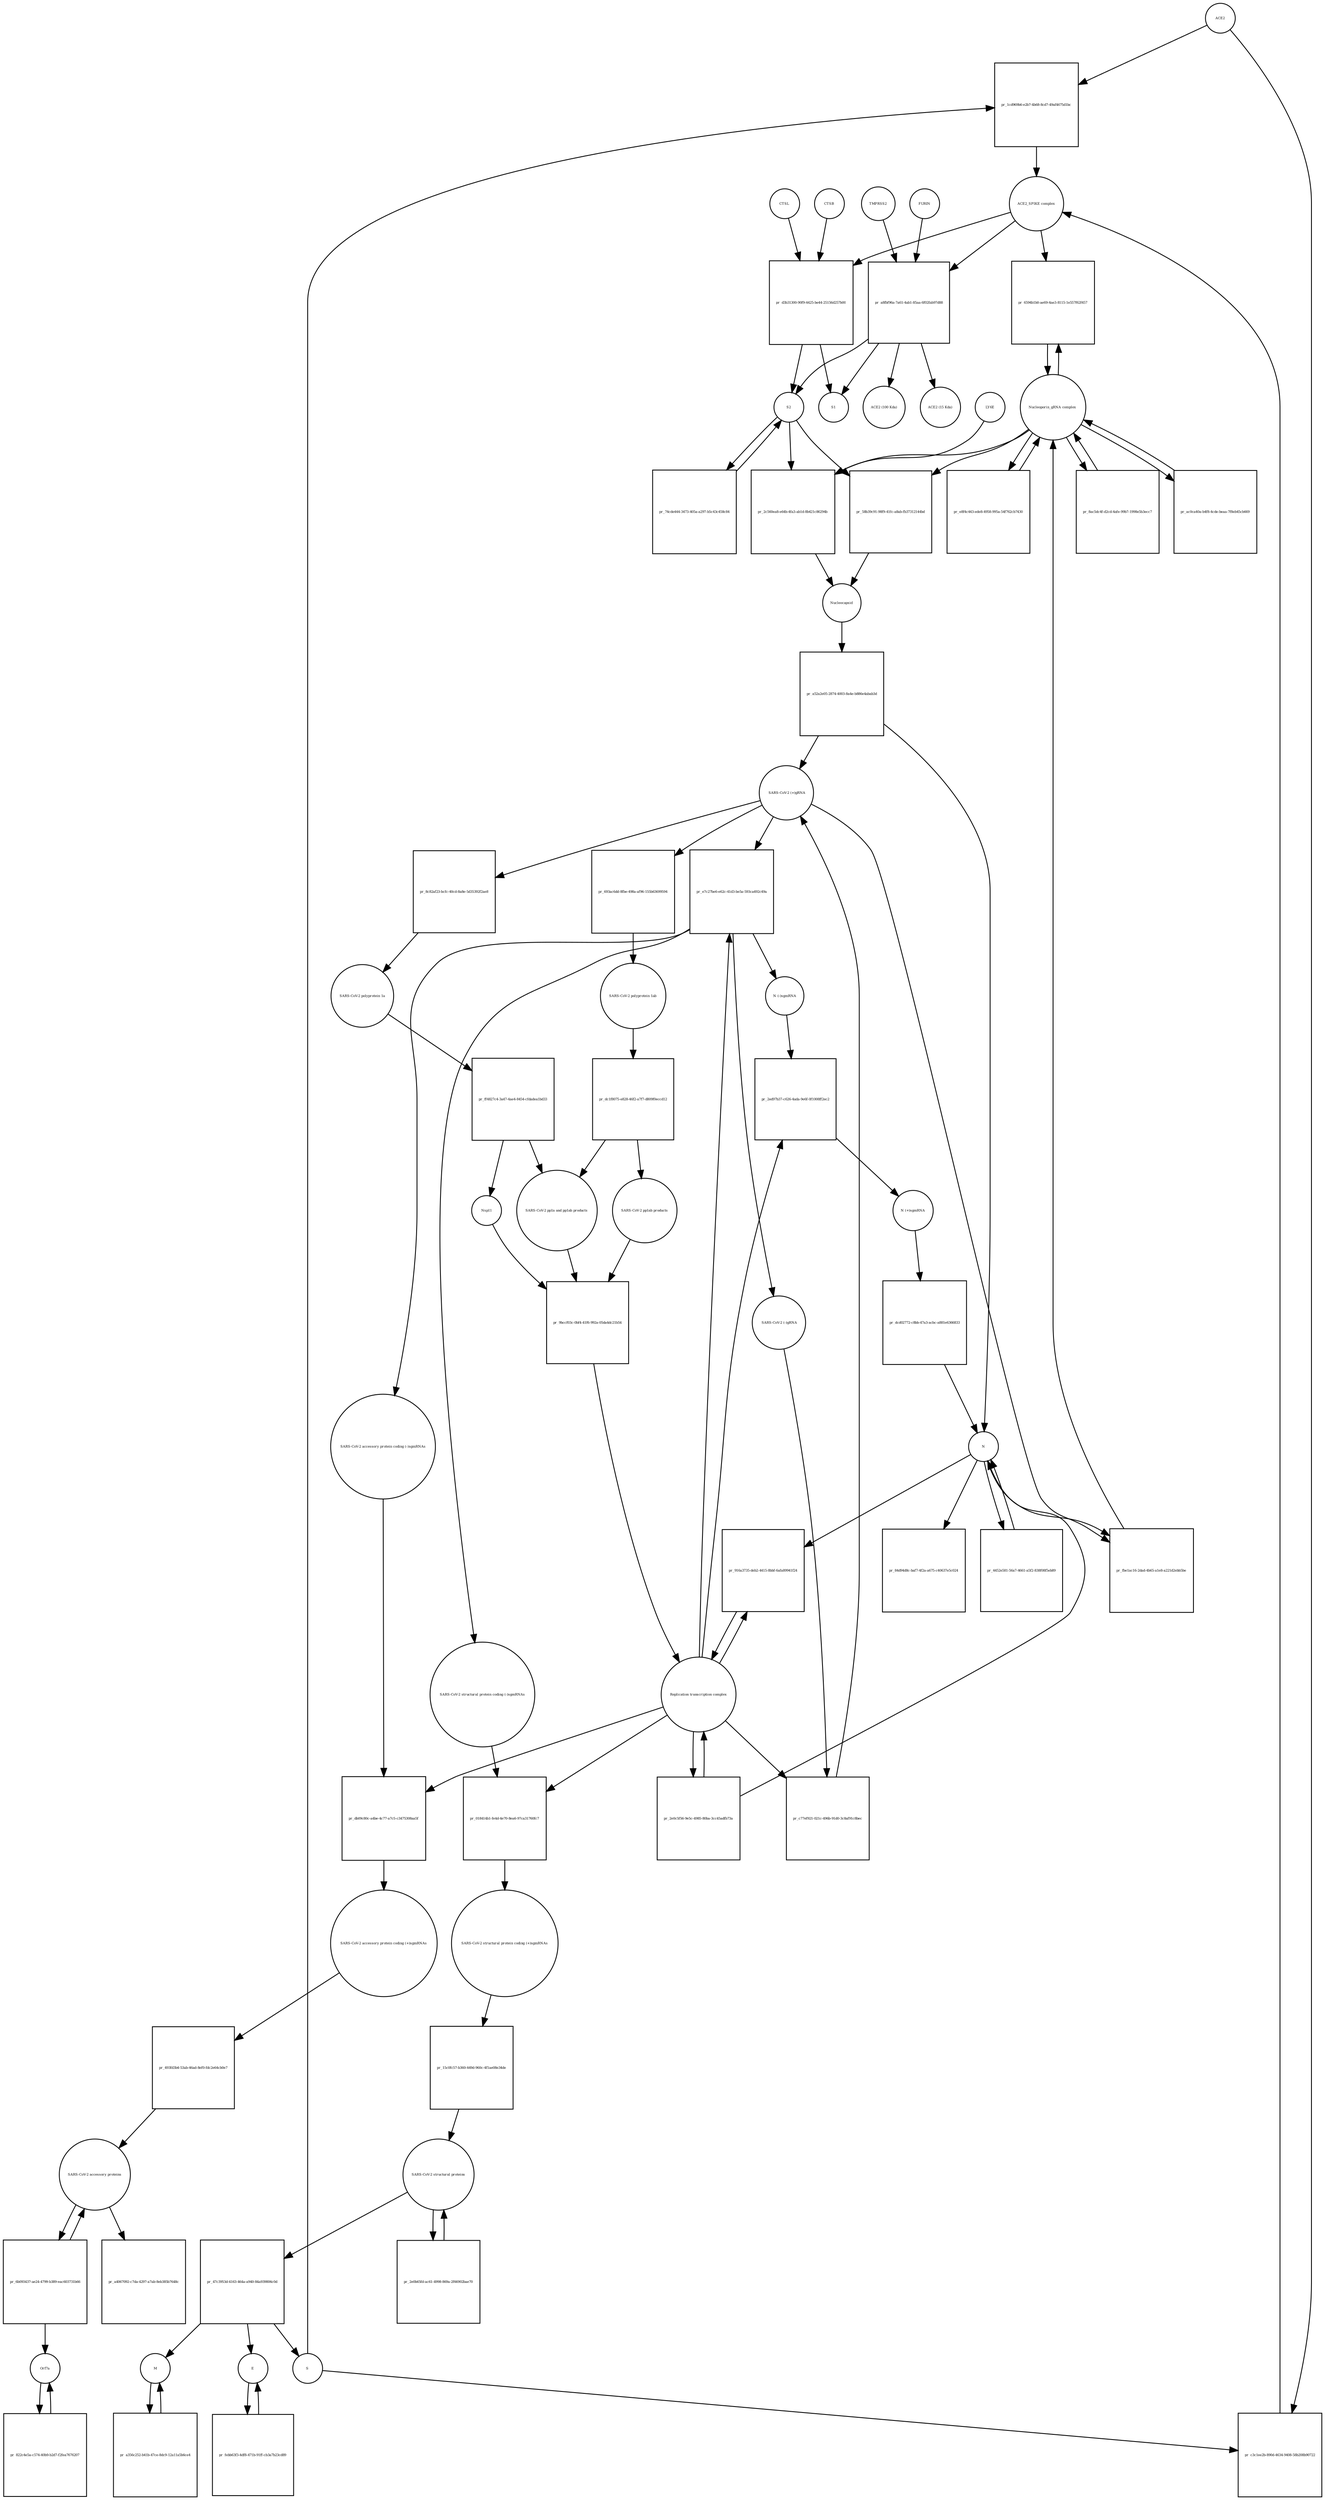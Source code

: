 strict digraph  {
ACE2 [annotation="", bipartite=0, cls=macromolecule, fontsize=4, label=ACE2, shape=circle];
"pr_1cd969b6-e2b7-4b68-8cd7-49af4675d1bc" [annotation="", bipartite=1, cls=process, fontsize=4, label="pr_1cd969b6-e2b7-4b68-8cd7-49af4675d1bc", shape=square];
"ACE2_SPIKE complex" [annotation="", bipartite=0, cls=complex, fontsize=4, label="ACE2_SPIKE complex", shape=circle];
S [annotation="", bipartite=0, cls="macromolecule multimer", fontsize=4, label=S, shape=circle];
"Nucleoporin_gRNA complex " [annotation="", bipartite=0, cls=complex, fontsize=4, label="Nucleoporin_gRNA complex ", shape=circle];
"pr_6594b1b0-ae69-4ae3-8115-1e557f62f457" [annotation="", bipartite=1, cls=process, fontsize=4, label="pr_6594b1b0-ae69-4ae3-8115-1e557f62f457", shape=square];
"pr_d3b31300-90f9-4425-be44-25156d257b00" [annotation="", bipartite=1, cls=process, fontsize=4, label="pr_d3b31300-90f9-4425-be44-25156d257b00", shape=square];
S2 [annotation="", bipartite=0, cls=macromolecule, fontsize=4, label=S2, shape=circle];
CTSB [annotation="", bipartite=0, cls=macromolecule, fontsize=4, label=CTSB, shape=circle];
CTSL [annotation="", bipartite=0, cls=macromolecule, fontsize=4, label=CTSL, shape=circle];
S1 [annotation="", bipartite=0, cls=macromolecule, fontsize=4, label=S1, shape=circle];
"pr_c3c1ee2b-890d-4634-9408-58b208b90722" [annotation="", bipartite=1, cls=process, fontsize=4, label="pr_c3c1ee2b-890d-4634-9408-58b208b90722", shape=square];
"pr_2c560ea8-e64b-4fa3-ab1d-8b421c86294b" [annotation="", bipartite=1, cls=process, fontsize=4, label="pr_2c560ea8-e64b-4fa3-ab1d-8b421c86294b", shape=square];
Nucleocapsid [annotation="", bipartite=0, cls=complex, fontsize=4, label=Nucleocapsid, shape=circle];
LY6E [annotation="", bipartite=0, cls=macromolecule, fontsize=4, label=LY6E, shape=circle];
"pr_58b39c91-98f9-41fc-a8ab-fb37312144bd" [annotation="", bipartite=1, cls=process, fontsize=4, label="pr_58b39c91-98f9-41fc-a8ab-fb37312144bd", shape=square];
"pr_a52a2e05-2874-4003-8a4e-b886e4abab3d" [annotation="", bipartite=1, cls=process, fontsize=4, label="pr_a52a2e05-2874-4003-8a4e-b886e4abab3d", shape=square];
" SARS-CoV-2 (+)gRNA" [annotation="", bipartite=0, cls="nucleic acid feature", fontsize=4, label=" SARS-CoV-2 (+)gRNA", shape=circle];
N [annotation="", bipartite=0, cls="macromolecule multimer", fontsize=4, label=N, shape=circle];
"SARS-CoV-2 polyprotein 1ab" [annotation="", bipartite=0, cls=macromolecule, fontsize=4, label="SARS-CoV-2 polyprotein 1ab", shape=circle];
"pr_dc1f8075-e828-46f2-a7f7-d809f0eccd12" [annotation="", bipartite=1, cls=process, fontsize=4, label="pr_dc1f8075-e828-46f2-a7f7-d809f0eccd12", shape=square];
"SARS-CoV-2 pp1ab products" [annotation="", bipartite=0, cls=complex, fontsize=4, label="SARS-CoV-2 pp1ab products", shape=circle];
"SARS-CoV-2 pp1a and pp1ab products" [annotation="", bipartite=0, cls=complex, fontsize=4, label="SARS-CoV-2 pp1a and pp1ab products", shape=circle];
"SARS-CoV-2 polyprotein 1a" [annotation="", bipartite=0, cls=macromolecule, fontsize=4, label="SARS-CoV-2 polyprotein 1a", shape=circle];
"pr_ff4827c4-3a47-4ae4-8454-cfdadea1bd33" [annotation="", bipartite=1, cls=process, fontsize=4, label="pr_ff4827c4-3a47-4ae4-8454-cfdadea1bd33", shape=square];
Nsp11 [annotation="", bipartite=0, cls=macromolecule, fontsize=4, label=Nsp11, shape=circle];
"pr_8ac5dc4f-d2cd-4afe-99b7-1998e5b3ecc7" [annotation="", bipartite=1, cls=process, fontsize=4, label="pr_8ac5dc4f-d2cd-4afe-99b7-1998e5b3ecc7", shape=square];
"pr_ac0ca40a-b4f8-4cde-beaa-7f8eb45cb669" [annotation="", bipartite=1, cls=process, fontsize=4, label="pr_ac0ca40a-b4f8-4cde-beaa-7f8eb45cb669", shape=square];
"SARS-CoV-2 structural proteins" [annotation="", bipartite=0, cls=complex, fontsize=4, label="SARS-CoV-2 structural proteins", shape=circle];
"pr_47c3953d-4163-464a-a940-84a939806c0d" [annotation="", bipartite=1, cls=process, fontsize=4, label="pr_47c3953d-4163-464a-a940-84a939806c0d", shape=square];
M [annotation="", bipartite=0, cls=macromolecule, fontsize=4, label=M, shape=circle];
E [annotation="", bipartite=0, cls=macromolecule, fontsize=4, label=E, shape=circle];
"Replication transcription complex" [annotation="", bipartite=0, cls=complex, fontsize=4, label="Replication transcription complex", shape=circle];
"pr_916a3735-deb2-4415-8bbf-6afa89941f24" [annotation="", bipartite=1, cls=process, fontsize=4, label="pr_916a3735-deb2-4415-8bbf-6afa89941f24", shape=square];
"pr_84d94d8c-baf7-4f2a-a675-c40637e5c024" [annotation="", bipartite=1, cls=process, fontsize=4, label="pr_84d94d8c-baf7-4f2a-a675-c40637e5c024", shape=square];
"SARS-CoV-2 accessory proteins" [annotation="", bipartite=0, cls=complex, fontsize=4, label="SARS-CoV-2 accessory proteins", shape=circle];
"pr_a4067092-c7da-4297-a7ab-8eb385b7648c" [annotation="", bipartite=1, cls=process, fontsize=4, label="pr_a4067092-c7da-4297-a7ab-8eb385b7648c", shape=square];
"pr_2e0b65fd-ac61-4998-869a-2f66902bae70" [annotation="", bipartite=1, cls=process, fontsize=4, label="pr_2e0b65fd-ac61-4998-869a-2f66902bae70", shape=square];
"pr_2e0c5f56-9e5c-4985-80ba-3cc45adfb73a" [annotation="", bipartite=1, cls=process, fontsize=4, label="pr_2e0c5f56-9e5c-4985-80ba-3cc45adfb73a", shape=square];
"pr_4452e581-56a7-4661-a5f2-838f08f5eb89" [annotation="", bipartite=1, cls=process, fontsize=4, label="pr_4452e581-56a7-4661-a5f2-838f08f5eb89", shape=square];
"pr_9bccf03c-0bf4-41f6-992a-05da4dc21b54" [annotation="", bipartite=1, cls=process, fontsize=4, label="pr_9bccf03c-0bf4-41f6-992a-05da4dc21b54", shape=square];
"SARS-CoV-2 accessory protein coding (-)sgmRNAs" [annotation="", bipartite=0, cls=complex, fontsize=4, label="SARS-CoV-2 accessory protein coding (-)sgmRNAs", shape=circle];
"pr_db09c80c-a4be-4c77-a7c5-c3475308aa5f" [annotation="", bipartite=1, cls=process, fontsize=4, label="pr_db09c80c-a4be-4c77-a7c5-c3475308aa5f", shape=square];
"SARS-CoV-2 accessory protein coding (+)sgmRNAs" [annotation="", bipartite=0, cls=complex, fontsize=4, label="SARS-CoV-2 accessory protein coding (+)sgmRNAs", shape=circle];
"SARS-CoV-2 structural protein coding (-)sgmRNAs" [annotation="", bipartite=0, cls=complex, fontsize=4, label="SARS-CoV-2 structural protein coding (-)sgmRNAs", shape=circle];
"pr_018414b1-fe4d-4e70-8ea6-97ca31760fc7" [annotation="", bipartite=1, cls=process, fontsize=4, label="pr_018414b1-fe4d-4e70-8ea6-97ca31760fc7", shape=square];
"SARS-CoV-2 structural protein coding (+)sgmRNAs" [annotation="", bipartite=0, cls=complex, fontsize=4, label="SARS-CoV-2 structural protein coding (+)sgmRNAs", shape=circle];
"N (-)sgmRNA" [annotation="", bipartite=0, cls="nucleic acid feature", fontsize=4, label="N (-)sgmRNA", shape=circle];
"pr_2ed97b37-c626-4ada-9e6f-0f1008ff2ec2" [annotation="", bipartite=1, cls=process, fontsize=4, label="pr_2ed97b37-c626-4ada-9e6f-0f1008ff2ec2", shape=square];
"N (+)sgmRNA" [annotation="", bipartite=0, cls="nucleic acid feature", fontsize=4, label="N (+)sgmRNA", shape=circle];
"pr_dcd02772-c8bb-47a3-acbc-a881e6366833" [annotation="", bipartite=1, cls=process, fontsize=4, label="pr_dcd02772-c8bb-47a3-acbc-a881e6366833", shape=square];
"pr_e7c27be6-e62c-41d3-be5a-593ca492c49a" [annotation="", bipartite=1, cls=process, fontsize=4, label="pr_e7c27be6-e62c-41d3-be5a-593ca492c49a", shape=square];
" SARS-CoV-2 (-)gRNA" [annotation="", bipartite=0, cls="nucleic acid feature", fontsize=4, label=" SARS-CoV-2 (-)gRNA", shape=circle];
"pr_8c82af23-bcfc-40cd-8a8e-5d35392f2ae8" [annotation="", bipartite=1, cls=process, fontsize=4, label="pr_8c82af23-bcfc-40cd-8a8e-5d35392f2ae8", shape=square];
"pr_693ac6dd-8fbe-498a-af96-155b63699594" [annotation="", bipartite=1, cls=process, fontsize=4, label="pr_693ac6dd-8fbe-498a-af96-155b63699594", shape=square];
"pr_493fd3b4-53ab-46ad-8ef0-fdc2e64cb0e7" [annotation="", bipartite=1, cls=process, fontsize=4, label="pr_493fd3b4-53ab-46ad-8ef0-fdc2e64cb0e7", shape=square];
"pr_15c0fc57-b360-449d-960c-4f1ae08e34de" [annotation="", bipartite=1, cls=process, fontsize=4, label="pr_15c0fc57-b360-449d-960c-4f1ae08e34de", shape=square];
"pr_c77ef921-021c-496b-91d0-3c8af91c8bec" [annotation="", bipartite=1, cls=process, fontsize=4, label="pr_c77ef921-021c-496b-91d0-3c8af91c8bec", shape=square];
"pr_fbe1ac16-2dad-4b65-a1e8-a221d2ebb5be" [annotation="", bipartite=1, cls=process, fontsize=4, label="pr_fbe1ac16-2dad-4b65-a1e8-a221d2ebb5be", shape=square];
"pr_e8f4c443-ede8-4958-995a-54f762cb7430" [annotation="", bipartite=1, cls=process, fontsize=4, label="pr_e8f4c443-ede8-4958-995a-54f762cb7430", shape=square];
"pr_6b093437-ae24-4799-b389-eac603731b66" [annotation="", bipartite=1, cls=process, fontsize=4, label="pr_6b093437-ae24-4799-b389-eac603731b66", shape=square];
Orf7a [annotation="", bipartite=0, cls=macromolecule, fontsize=4, label=Orf7a, shape=circle];
"pr_a8fbf96a-7a61-4ab1-85aa-6f02fab97d88" [annotation="", bipartite=1, cls=process, fontsize=4, label="pr_a8fbf96a-7a61-4ab1-85aa-6f02fab97d88", shape=square];
FURIN [annotation="", bipartite=0, cls=macromolecule, fontsize=4, label=FURIN, shape=circle];
TMPRSS2 [annotation="", bipartite=0, cls=macromolecule, fontsize=4, label=TMPRSS2, shape=circle];
"ACE2 (100 Kda)" [annotation="", bipartite=0, cls=macromolecule, fontsize=4, label="ACE2 (100 Kda)", shape=circle];
"ACE2 (15 Kda)" [annotation="", bipartite=0, cls=macromolecule, fontsize=4, label="ACE2 (15 Kda)", shape=circle];
"pr_74cde444-3473-405a-a297-b5c43c458c84" [annotation="", bipartite=1, cls=process, fontsize=4, label="pr_74cde444-3473-405a-a297-b5c43c458c84", shape=square];
"pr_febb63f3-4df8-471b-91ff-cb3a7b23cd89" [annotation="", bipartite=1, cls=process, fontsize=4, label="pr_febb63f3-4df8-471b-91ff-cb3a7b23cd89", shape=square];
"pr_a356c252-b41b-47ce-8dc9-12a11a5b6ce4" [annotation="", bipartite=1, cls=process, fontsize=4, label="pr_a356c252-b41b-47ce-8dc9-12a11a5b6ce4", shape=square];
"pr_822c4e5a-c574-40b9-b2d7-f2fea7676207" [annotation="", bipartite=1, cls=process, fontsize=4, label="pr_822c4e5a-c574-40b9-b2d7-f2fea7676207", shape=square];
ACE2 -> "pr_1cd969b6-e2b7-4b68-8cd7-49af4675d1bc"  [annotation="", interaction_type=consumption];
ACE2 -> "pr_c3c1ee2b-890d-4634-9408-58b208b90722"  [annotation="", interaction_type=consumption];
"pr_1cd969b6-e2b7-4b68-8cd7-49af4675d1bc" -> "ACE2_SPIKE complex"  [annotation="", interaction_type=production];
"ACE2_SPIKE complex" -> "pr_6594b1b0-ae69-4ae3-8115-1e557f62f457"  [annotation="urn_miriam_pubmed_32142651|urn_miriam_pubmed_32094589", interaction_type=stimulation];
"ACE2_SPIKE complex" -> "pr_d3b31300-90f9-4425-be44-25156d257b00"  [annotation="", interaction_type=consumption];
"ACE2_SPIKE complex" -> "pr_a8fbf96a-7a61-4ab1-85aa-6f02fab97d88"  [annotation="", interaction_type=consumption];
S -> "pr_1cd969b6-e2b7-4b68-8cd7-49af4675d1bc"  [annotation="", interaction_type=consumption];
S -> "pr_c3c1ee2b-890d-4634-9408-58b208b90722"  [annotation="", interaction_type=consumption];
"Nucleoporin_gRNA complex " -> "pr_6594b1b0-ae69-4ae3-8115-1e557f62f457"  [annotation="", interaction_type=consumption];
"Nucleoporin_gRNA complex " -> "pr_2c560ea8-e64b-4fa3-ab1d-8b421c86294b"  [annotation="", interaction_type=consumption];
"Nucleoporin_gRNA complex " -> "pr_58b39c91-98f9-41fc-a8ab-fb37312144bd"  [annotation="", interaction_type=consumption];
"Nucleoporin_gRNA complex " -> "pr_8ac5dc4f-d2cd-4afe-99b7-1998e5b3ecc7"  [annotation="", interaction_type=consumption];
"Nucleoporin_gRNA complex " -> "pr_ac0ca40a-b4f8-4cde-beaa-7f8eb45cb669"  [annotation="", interaction_type=consumption];
"Nucleoporin_gRNA complex " -> "pr_e8f4c443-ede8-4958-995a-54f762cb7430"  [annotation="", interaction_type=consumption];
"pr_6594b1b0-ae69-4ae3-8115-1e557f62f457" -> "Nucleoporin_gRNA complex "  [annotation="", interaction_type=production];
"pr_d3b31300-90f9-4425-be44-25156d257b00" -> S2  [annotation="", interaction_type=production];
"pr_d3b31300-90f9-4425-be44-25156d257b00" -> S1  [annotation="", interaction_type=production];
S2 -> "pr_2c560ea8-e64b-4fa3-ab1d-8b421c86294b"  [annotation="urn_miriam_doi_10.1101%2F2020.03.05.979260|urn_miriam_doi_10.1101%2F2020.04.02.021469", interaction_type=stimulation];
S2 -> "pr_58b39c91-98f9-41fc-a8ab-fb37312144bd"  [annotation="", interaction_type=stimulation];
S2 -> "pr_74cde444-3473-405a-a297-b5c43c458c84"  [annotation="", interaction_type=consumption];
CTSB -> "pr_d3b31300-90f9-4425-be44-25156d257b00"  [annotation=urn_miriam_pubmed_32142651, interaction_type=catalysis];
CTSL -> "pr_d3b31300-90f9-4425-be44-25156d257b00"  [annotation=urn_miriam_pubmed_32142651, interaction_type=catalysis];
"pr_c3c1ee2b-890d-4634-9408-58b208b90722" -> "ACE2_SPIKE complex"  [annotation="", interaction_type=production];
"pr_2c560ea8-e64b-4fa3-ab1d-8b421c86294b" -> Nucleocapsid  [annotation="", interaction_type=production];
Nucleocapsid -> "pr_a52a2e05-2874-4003-8a4e-b886e4abab3d"  [annotation="", interaction_type=consumption];
LY6E -> "pr_2c560ea8-e64b-4fa3-ab1d-8b421c86294b"  [annotation="urn_miriam_doi_10.1101%2F2020.03.05.979260|urn_miriam_doi_10.1101%2F2020.04.02.021469", interaction_type=inhibition];
"pr_58b39c91-98f9-41fc-a8ab-fb37312144bd" -> Nucleocapsid  [annotation="", interaction_type=production];
"pr_a52a2e05-2874-4003-8a4e-b886e4abab3d" -> " SARS-CoV-2 (+)gRNA"  [annotation="", interaction_type=production];
"pr_a52a2e05-2874-4003-8a4e-b886e4abab3d" -> N  [annotation="", interaction_type=production];
" SARS-CoV-2 (+)gRNA" -> "pr_e7c27be6-e62c-41d3-be5a-593ca492c49a"  [annotation="", interaction_type=consumption];
" SARS-CoV-2 (+)gRNA" -> "pr_8c82af23-bcfc-40cd-8a8e-5d35392f2ae8"  [annotation="", interaction_type=consumption];
" SARS-CoV-2 (+)gRNA" -> "pr_693ac6dd-8fbe-498a-af96-155b63699594"  [annotation="", interaction_type=consumption];
" SARS-CoV-2 (+)gRNA" -> "pr_fbe1ac16-2dad-4b65-a1e8-a221d2ebb5be"  [annotation="", interaction_type=consumption];
N -> "pr_916a3735-deb2-4415-8bbf-6afa89941f24"  [annotation="", interaction_type=consumption];
N -> "pr_84d94d8c-baf7-4f2a-a675-c40637e5c024"  [annotation="", interaction_type=consumption];
N -> "pr_4452e581-56a7-4661-a5f2-838f08f5eb89"  [annotation="", interaction_type=consumption];
N -> "pr_fbe1ac16-2dad-4b65-a1e8-a221d2ebb5be"  [annotation="", interaction_type=consumption];
"SARS-CoV-2 polyprotein 1ab" -> "pr_dc1f8075-e828-46f2-a7f7-d809f0eccd12"  [annotation=urn_miriam_pubmed_31226023, interaction_type=catalysis];
"pr_dc1f8075-e828-46f2-a7f7-d809f0eccd12" -> "SARS-CoV-2 pp1ab products"  [annotation="", interaction_type=production];
"pr_dc1f8075-e828-46f2-a7f7-d809f0eccd12" -> "SARS-CoV-2 pp1a and pp1ab products"  [annotation="", interaction_type=production];
"SARS-CoV-2 pp1ab products" -> "pr_9bccf03c-0bf4-41f6-992a-05da4dc21b54"  [annotation="", interaction_type=consumption];
"SARS-CoV-2 pp1a and pp1ab products" -> "pr_9bccf03c-0bf4-41f6-992a-05da4dc21b54"  [annotation="", interaction_type=consumption];
"SARS-CoV-2 polyprotein 1a" -> "pr_ff4827c4-3a47-4ae4-8454-cfdadea1bd33"  [annotation=urn_miriam_pubmed_31226023, interaction_type=catalysis];
"pr_ff4827c4-3a47-4ae4-8454-cfdadea1bd33" -> Nsp11  [annotation="", interaction_type=production];
"pr_ff4827c4-3a47-4ae4-8454-cfdadea1bd33" -> "SARS-CoV-2 pp1a and pp1ab products"  [annotation="", interaction_type=production];
Nsp11 -> "pr_9bccf03c-0bf4-41f6-992a-05da4dc21b54"  [annotation="", interaction_type=consumption];
"pr_8ac5dc4f-d2cd-4afe-99b7-1998e5b3ecc7" -> "Nucleoporin_gRNA complex "  [annotation="", interaction_type=production];
"pr_ac0ca40a-b4f8-4cde-beaa-7f8eb45cb669" -> "Nucleoporin_gRNA complex "  [annotation="", interaction_type=production];
"SARS-CoV-2 structural proteins" -> "pr_47c3953d-4163-464a-a940-84a939806c0d"  [annotation="", interaction_type=consumption];
"SARS-CoV-2 structural proteins" -> "pr_2e0b65fd-ac61-4998-869a-2f66902bae70"  [annotation="", interaction_type=consumption];
"pr_47c3953d-4163-464a-a940-84a939806c0d" -> M  [annotation="", interaction_type=production];
"pr_47c3953d-4163-464a-a940-84a939806c0d" -> E  [annotation="", interaction_type=production];
"pr_47c3953d-4163-464a-a940-84a939806c0d" -> S  [annotation="", interaction_type=production];
M -> "pr_a356c252-b41b-47ce-8dc9-12a11a5b6ce4"  [annotation="", interaction_type=consumption];
E -> "pr_febb63f3-4df8-471b-91ff-cb3a7b23cd89"  [annotation="", interaction_type=consumption];
"Replication transcription complex" -> "pr_916a3735-deb2-4415-8bbf-6afa89941f24"  [annotation="", interaction_type=consumption];
"Replication transcription complex" -> "pr_2e0c5f56-9e5c-4985-80ba-3cc45adfb73a"  [annotation="", interaction_type=consumption];
"Replication transcription complex" -> "pr_db09c80c-a4be-4c77-a7c5-c3475308aa5f"  [annotation="", interaction_type="necessary stimulation"];
"Replication transcription complex" -> "pr_018414b1-fe4d-4e70-8ea6-97ca31760fc7"  [annotation="", interaction_type="necessary stimulation"];
"Replication transcription complex" -> "pr_2ed97b37-c626-4ada-9e6f-0f1008ff2ec2"  [annotation="", interaction_type="necessary stimulation"];
"Replication transcription complex" -> "pr_e7c27be6-e62c-41d3-be5a-593ca492c49a"  [annotation="", interaction_type="necessary stimulation"];
"Replication transcription complex" -> "pr_c77ef921-021c-496b-91d0-3c8af91c8bec"  [annotation="", interaction_type="necessary stimulation"];
"pr_916a3735-deb2-4415-8bbf-6afa89941f24" -> "Replication transcription complex"  [annotation="", interaction_type=production];
"SARS-CoV-2 accessory proteins" -> "pr_a4067092-c7da-4297-a7ab-8eb385b7648c"  [annotation="", interaction_type=consumption];
"SARS-CoV-2 accessory proteins" -> "pr_6b093437-ae24-4799-b389-eac603731b66"  [annotation="", interaction_type=consumption];
"pr_2e0b65fd-ac61-4998-869a-2f66902bae70" -> "SARS-CoV-2 structural proteins"  [annotation="", interaction_type=production];
"pr_2e0c5f56-9e5c-4985-80ba-3cc45adfb73a" -> "Replication transcription complex"  [annotation="", interaction_type=production];
"pr_2e0c5f56-9e5c-4985-80ba-3cc45adfb73a" -> N  [annotation="", interaction_type=production];
"pr_4452e581-56a7-4661-a5f2-838f08f5eb89" -> N  [annotation="", interaction_type=production];
"pr_9bccf03c-0bf4-41f6-992a-05da4dc21b54" -> "Replication transcription complex"  [annotation="", interaction_type=production];
"SARS-CoV-2 accessory protein coding (-)sgmRNAs" -> "pr_db09c80c-a4be-4c77-a7c5-c3475308aa5f"  [annotation="", interaction_type=consumption];
"pr_db09c80c-a4be-4c77-a7c5-c3475308aa5f" -> "SARS-CoV-2 accessory protein coding (+)sgmRNAs"  [annotation="", interaction_type=production];
"SARS-CoV-2 accessory protein coding (+)sgmRNAs" -> "pr_493fd3b4-53ab-46ad-8ef0-fdc2e64cb0e7"  [annotation="", interaction_type=consumption];
"SARS-CoV-2 structural protein coding (-)sgmRNAs" -> "pr_018414b1-fe4d-4e70-8ea6-97ca31760fc7"  [annotation="", interaction_type=consumption];
"pr_018414b1-fe4d-4e70-8ea6-97ca31760fc7" -> "SARS-CoV-2 structural protein coding (+)sgmRNAs"  [annotation="", interaction_type=production];
"SARS-CoV-2 structural protein coding (+)sgmRNAs" -> "pr_15c0fc57-b360-449d-960c-4f1ae08e34de"  [annotation="", interaction_type=consumption];
"N (-)sgmRNA" -> "pr_2ed97b37-c626-4ada-9e6f-0f1008ff2ec2"  [annotation="", interaction_type=consumption];
"pr_2ed97b37-c626-4ada-9e6f-0f1008ff2ec2" -> "N (+)sgmRNA"  [annotation="", interaction_type=production];
"N (+)sgmRNA" -> "pr_dcd02772-c8bb-47a3-acbc-a881e6366833"  [annotation="", interaction_type=consumption];
"pr_dcd02772-c8bb-47a3-acbc-a881e6366833" -> N  [annotation="", interaction_type=production];
"pr_e7c27be6-e62c-41d3-be5a-593ca492c49a" -> " SARS-CoV-2 (-)gRNA"  [annotation="", interaction_type=production];
"pr_e7c27be6-e62c-41d3-be5a-593ca492c49a" -> "SARS-CoV-2 accessory protein coding (-)sgmRNAs"  [annotation="", interaction_type=production];
"pr_e7c27be6-e62c-41d3-be5a-593ca492c49a" -> "SARS-CoV-2 structural protein coding (-)sgmRNAs"  [annotation="", interaction_type=production];
"pr_e7c27be6-e62c-41d3-be5a-593ca492c49a" -> "N (-)sgmRNA"  [annotation="", interaction_type=production];
" SARS-CoV-2 (-)gRNA" -> "pr_c77ef921-021c-496b-91d0-3c8af91c8bec"  [annotation="", interaction_type=consumption];
"pr_8c82af23-bcfc-40cd-8a8e-5d35392f2ae8" -> "SARS-CoV-2 polyprotein 1a"  [annotation="", interaction_type=production];
"pr_693ac6dd-8fbe-498a-af96-155b63699594" -> "SARS-CoV-2 polyprotein 1ab"  [annotation="", interaction_type=production];
"pr_493fd3b4-53ab-46ad-8ef0-fdc2e64cb0e7" -> "SARS-CoV-2 accessory proteins"  [annotation="", interaction_type=production];
"pr_15c0fc57-b360-449d-960c-4f1ae08e34de" -> "SARS-CoV-2 structural proteins"  [annotation="", interaction_type=production];
"pr_c77ef921-021c-496b-91d0-3c8af91c8bec" -> " SARS-CoV-2 (+)gRNA"  [annotation="", interaction_type=production];
"pr_fbe1ac16-2dad-4b65-a1e8-a221d2ebb5be" -> "Nucleoporin_gRNA complex "  [annotation="", interaction_type=production];
"pr_e8f4c443-ede8-4958-995a-54f762cb7430" -> "Nucleoporin_gRNA complex "  [annotation="", interaction_type=production];
"pr_6b093437-ae24-4799-b389-eac603731b66" -> "SARS-CoV-2 accessory proteins"  [annotation="", interaction_type=production];
"pr_6b093437-ae24-4799-b389-eac603731b66" -> Orf7a  [annotation="", interaction_type=production];
Orf7a -> "pr_822c4e5a-c574-40b9-b2d7-f2fea7676207"  [annotation="", interaction_type=consumption];
"pr_a8fbf96a-7a61-4ab1-85aa-6f02fab97d88" -> S2  [annotation="", interaction_type=production];
"pr_a8fbf96a-7a61-4ab1-85aa-6f02fab97d88" -> "ACE2 (100 Kda)"  [annotation="", interaction_type=production];
"pr_a8fbf96a-7a61-4ab1-85aa-6f02fab97d88" -> S1  [annotation="", interaction_type=production];
"pr_a8fbf96a-7a61-4ab1-85aa-6f02fab97d88" -> "ACE2 (15 Kda)"  [annotation="", interaction_type=production];
FURIN -> "pr_a8fbf96a-7a61-4ab1-85aa-6f02fab97d88"  [annotation="", interaction_type=catalysis];
TMPRSS2 -> "pr_a8fbf96a-7a61-4ab1-85aa-6f02fab97d88"  [annotation="", interaction_type=catalysis];
"pr_74cde444-3473-405a-a297-b5c43c458c84" -> S2  [annotation="", interaction_type=production];
"pr_febb63f3-4df8-471b-91ff-cb3a7b23cd89" -> E  [annotation="", interaction_type=production];
"pr_a356c252-b41b-47ce-8dc9-12a11a5b6ce4" -> M  [annotation="", interaction_type=production];
"pr_822c4e5a-c574-40b9-b2d7-f2fea7676207" -> Orf7a  [annotation="", interaction_type=production];
}
